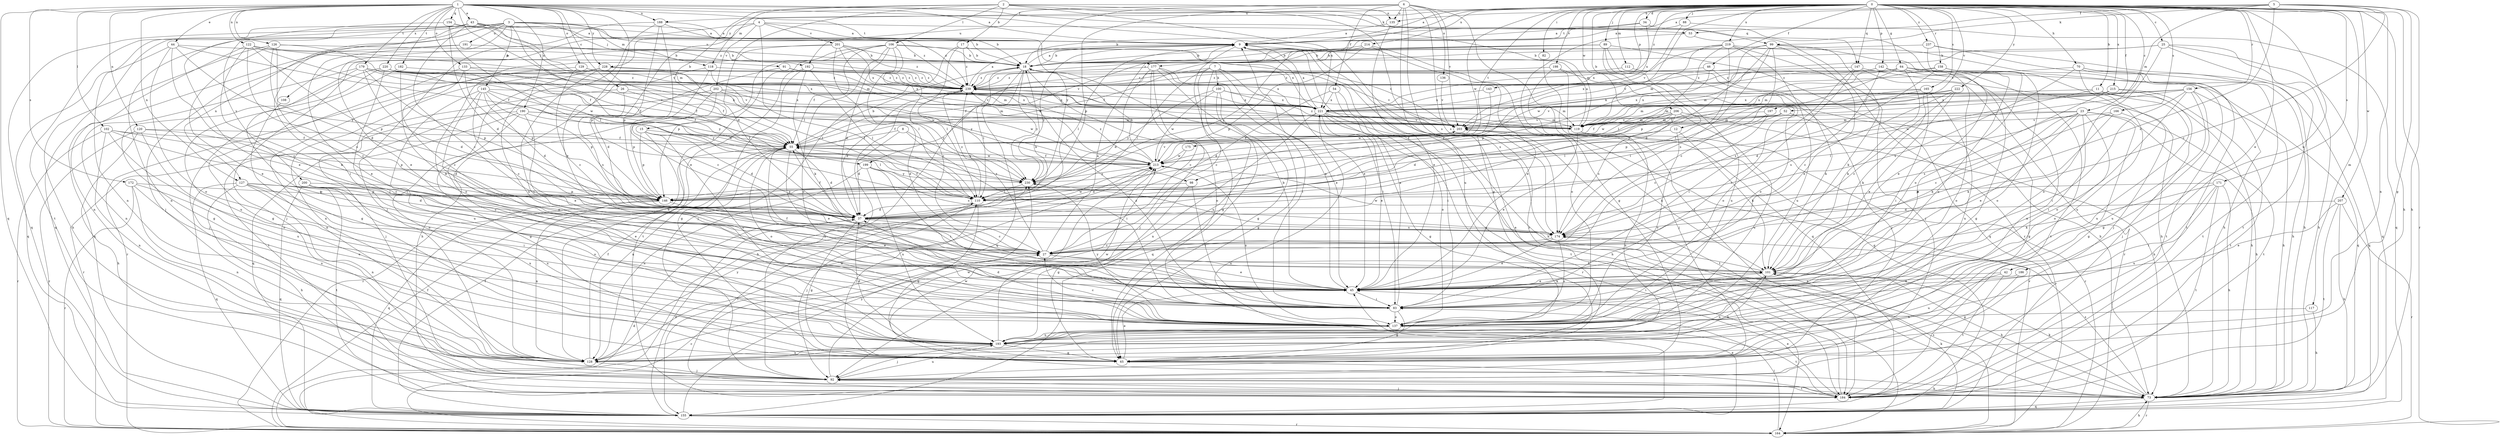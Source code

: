 strict digraph  {
0;
1;
2;
3;
4;
5;
6;
7;
8;
9;
11;
12;
15;
17;
18;
23;
25;
26;
27;
34;
37;
42;
43;
44;
45;
46;
52;
53;
54;
55;
64;
65;
70;
73;
82;
83;
88;
89;
91;
92;
98;
99;
100;
101;
102;
106;
108;
110;
112;
117;
118;
119;
120;
122;
126;
127;
128;
129;
133;
135;
136;
137;
142;
143;
145;
146;
147;
154;
155;
156;
158;
164;
165;
166;
171;
172;
174;
175;
177;
179;
182;
184;
186;
188;
190;
191;
192;
193;
197;
198;
199;
200;
201;
202;
203;
206;
207;
213;
214;
215;
219;
220;
221;
222;
228;
230;
237;
239;
0 -> 9  [label=a];
0 -> 11  [label=b];
0 -> 12  [label=b];
0 -> 23  [label=c];
0 -> 25  [label=c];
0 -> 34  [label=d];
0 -> 42  [label=e];
0 -> 46  [label=f];
0 -> 52  [label=f];
0 -> 64  [label=g];
0 -> 70  [label=h];
0 -> 73  [label=h];
0 -> 82  [label=i];
0 -> 88  [label=j];
0 -> 89  [label=j];
0 -> 98  [label=k];
0 -> 112  [label=m];
0 -> 117  [label=m];
0 -> 142  [label=p];
0 -> 143  [label=p];
0 -> 147  [label=q];
0 -> 156  [label=r];
0 -> 158  [label=r];
0 -> 164  [label=r];
0 -> 165  [label=s];
0 -> 166  [label=s];
0 -> 171  [label=s];
0 -> 175  [label=t];
0 -> 177  [label=t];
0 -> 186  [label=u];
0 -> 188  [label=u];
0 -> 197  [label=v];
0 -> 198  [label=v];
0 -> 199  [label=v];
0 -> 206  [label=w];
0 -> 207  [label=w];
0 -> 213  [label=w];
0 -> 214  [label=x];
0 -> 215  [label=x];
0 -> 219  [label=x];
0 -> 222  [label=y];
0 -> 228  [label=y];
0 -> 237  [label=z];
0 -> 239  [label=z];
1 -> 9  [label=a];
1 -> 26  [label=c];
1 -> 43  [label=e];
1 -> 44  [label=e];
1 -> 45  [label=e];
1 -> 53  [label=f];
1 -> 98  [label=k];
1 -> 102  [label=l];
1 -> 120  [label=n];
1 -> 122  [label=n];
1 -> 126  [label=n];
1 -> 127  [label=n];
1 -> 129  [label=o];
1 -> 133  [label=o];
1 -> 147  [label=q];
1 -> 154  [label=q];
1 -> 155  [label=q];
1 -> 172  [label=s];
1 -> 177  [label=t];
1 -> 179  [label=t];
1 -> 182  [label=t];
1 -> 188  [label=u];
1 -> 190  [label=u];
1 -> 220  [label=x];
1 -> 221  [label=x];
1 -> 228  [label=y];
2 -> 15  [label=b];
2 -> 17  [label=b];
2 -> 37  [label=d];
2 -> 65  [label=g];
2 -> 99  [label=k];
2 -> 106  [label=l];
2 -> 118  [label=m];
2 -> 135  [label=o];
2 -> 174  [label=s];
3 -> 18  [label=b];
3 -> 45  [label=e];
3 -> 91  [label=j];
3 -> 92  [label=j];
3 -> 118  [label=m];
3 -> 127  [label=n];
3 -> 128  [label=n];
3 -> 145  [label=p];
3 -> 155  [label=q];
3 -> 191  [label=u];
3 -> 192  [label=u];
3 -> 199  [label=v];
3 -> 200  [label=v];
4 -> 9  [label=a];
4 -> 108  [label=l];
4 -> 110  [label=l];
4 -> 119  [label=m];
4 -> 146  [label=p];
4 -> 201  [label=v];
4 -> 202  [label=v];
5 -> 9  [label=a];
5 -> 27  [label=c];
5 -> 53  [label=f];
5 -> 65  [label=g];
5 -> 73  [label=h];
5 -> 99  [label=k];
5 -> 119  [label=m];
5 -> 128  [label=n];
5 -> 135  [label=o];
5 -> 174  [label=s];
6 -> 54  [label=f];
6 -> 135  [label=o];
6 -> 136  [label=o];
6 -> 146  [label=p];
6 -> 164  [label=r];
6 -> 174  [label=s];
6 -> 184  [label=t];
6 -> 192  [label=u];
6 -> 193  [label=u];
6 -> 203  [label=v];
6 -> 230  [label=y];
7 -> 27  [label=c];
7 -> 45  [label=e];
7 -> 55  [label=f];
7 -> 73  [label=h];
7 -> 83  [label=i];
7 -> 100  [label=k];
7 -> 110  [label=l];
7 -> 193  [label=u];
8 -> 37  [label=d];
8 -> 55  [label=f];
8 -> 83  [label=i];
8 -> 230  [label=y];
9 -> 18  [label=b];
9 -> 45  [label=e];
9 -> 65  [label=g];
9 -> 110  [label=l];
9 -> 174  [label=s];
9 -> 230  [label=y];
11 -> 37  [label=d];
11 -> 73  [label=h];
11 -> 193  [label=u];
11 -> 221  [label=x];
12 -> 55  [label=f];
12 -> 101  [label=k];
12 -> 137  [label=o];
15 -> 37  [label=d];
15 -> 55  [label=f];
15 -> 110  [label=l];
15 -> 137  [label=o];
15 -> 146  [label=p];
15 -> 164  [label=r];
17 -> 18  [label=b];
17 -> 92  [label=j];
17 -> 110  [label=l];
17 -> 221  [label=x];
17 -> 239  [label=z];
18 -> 9  [label=a];
18 -> 110  [label=l];
18 -> 137  [label=o];
18 -> 155  [label=q];
18 -> 203  [label=v];
18 -> 230  [label=y];
18 -> 239  [label=z];
23 -> 27  [label=c];
23 -> 45  [label=e];
23 -> 65  [label=g];
23 -> 73  [label=h];
23 -> 83  [label=i];
23 -> 101  [label=k];
23 -> 110  [label=l];
23 -> 119  [label=m];
23 -> 137  [label=o];
23 -> 203  [label=v];
25 -> 18  [label=b];
25 -> 73  [label=h];
25 -> 137  [label=o];
25 -> 155  [label=q];
25 -> 184  [label=t];
25 -> 203  [label=v];
26 -> 174  [label=s];
26 -> 184  [label=t];
26 -> 221  [label=x];
26 -> 230  [label=y];
27 -> 9  [label=a];
27 -> 45  [label=e];
27 -> 101  [label=k];
27 -> 239  [label=z];
34 -> 9  [label=a];
34 -> 18  [label=b];
34 -> 137  [label=o];
34 -> 221  [label=x];
37 -> 18  [label=b];
37 -> 27  [label=c];
37 -> 55  [label=f];
37 -> 65  [label=g];
37 -> 174  [label=s];
37 -> 213  [label=w];
42 -> 45  [label=e];
42 -> 184  [label=t];
42 -> 193  [label=u];
43 -> 9  [label=a];
43 -> 18  [label=b];
43 -> 27  [label=c];
43 -> 83  [label=i];
43 -> 119  [label=m];
43 -> 128  [label=n];
43 -> 155  [label=q];
43 -> 184  [label=t];
43 -> 203  [label=v];
43 -> 239  [label=z];
44 -> 18  [label=b];
44 -> 27  [label=c];
44 -> 55  [label=f];
44 -> 137  [label=o];
44 -> 155  [label=q];
44 -> 230  [label=y];
45 -> 9  [label=a];
45 -> 18  [label=b];
45 -> 55  [label=f];
45 -> 83  [label=i];
45 -> 101  [label=k];
46 -> 101  [label=k];
46 -> 146  [label=p];
46 -> 239  [label=z];
52 -> 65  [label=g];
52 -> 110  [label=l];
52 -> 119  [label=m];
52 -> 203  [label=v];
53 -> 65  [label=g];
53 -> 164  [label=r];
54 -> 37  [label=d];
54 -> 83  [label=i];
54 -> 137  [label=o];
54 -> 221  [label=x];
55 -> 18  [label=b];
55 -> 37  [label=d];
55 -> 45  [label=e];
55 -> 128  [label=n];
55 -> 137  [label=o];
55 -> 213  [label=w];
64 -> 65  [label=g];
64 -> 101  [label=k];
64 -> 110  [label=l];
64 -> 146  [label=p];
64 -> 155  [label=q];
64 -> 184  [label=t];
64 -> 221  [label=x];
64 -> 239  [label=z];
65 -> 45  [label=e];
65 -> 110  [label=l];
65 -> 184  [label=t];
70 -> 73  [label=h];
70 -> 155  [label=q];
70 -> 174  [label=s];
70 -> 184  [label=t];
70 -> 193  [label=u];
70 -> 239  [label=z];
73 -> 101  [label=k];
73 -> 155  [label=q];
73 -> 164  [label=r];
73 -> 174  [label=s];
73 -> 213  [label=w];
82 -> 155  [label=q];
83 -> 9  [label=a];
83 -> 65  [label=g];
83 -> 137  [label=o];
83 -> 239  [label=z];
88 -> 9  [label=a];
88 -> 155  [label=q];
88 -> 203  [label=v];
89 -> 18  [label=b];
89 -> 55  [label=f];
89 -> 83  [label=i];
89 -> 137  [label=o];
89 -> 155  [label=q];
89 -> 193  [label=u];
89 -> 239  [label=z];
91 -> 37  [label=d];
91 -> 203  [label=v];
91 -> 239  [label=z];
92 -> 73  [label=h];
92 -> 184  [label=t];
92 -> 193  [label=u];
92 -> 213  [label=w];
92 -> 239  [label=z];
98 -> 65  [label=g];
98 -> 83  [label=i];
98 -> 146  [label=p];
99 -> 18  [label=b];
99 -> 27  [label=c];
99 -> 45  [label=e];
99 -> 101  [label=k];
99 -> 137  [label=o];
99 -> 146  [label=p];
99 -> 174  [label=s];
99 -> 213  [label=w];
100 -> 65  [label=g];
100 -> 119  [label=m];
100 -> 155  [label=q];
100 -> 213  [label=w];
100 -> 221  [label=x];
100 -> 230  [label=y];
101 -> 45  [label=e];
101 -> 73  [label=h];
101 -> 83  [label=i];
101 -> 128  [label=n];
101 -> 230  [label=y];
102 -> 27  [label=c];
102 -> 55  [label=f];
102 -> 128  [label=n];
102 -> 137  [label=o];
102 -> 146  [label=p];
102 -> 164  [label=r];
106 -> 18  [label=b];
106 -> 27  [label=c];
106 -> 37  [label=d];
106 -> 45  [label=e];
106 -> 55  [label=f];
106 -> 128  [label=n];
106 -> 137  [label=o];
106 -> 146  [label=p];
106 -> 203  [label=v];
108 -> 128  [label=n];
110 -> 37  [label=d];
110 -> 55  [label=f];
110 -> 65  [label=g];
110 -> 92  [label=j];
110 -> 239  [label=z];
112 -> 92  [label=j];
112 -> 239  [label=z];
117 -> 73  [label=h];
117 -> 137  [label=o];
118 -> 27  [label=c];
118 -> 73  [label=h];
118 -> 230  [label=y];
118 -> 239  [label=z];
119 -> 9  [label=a];
119 -> 45  [label=e];
119 -> 128  [label=n];
119 -> 164  [label=r];
119 -> 239  [label=z];
120 -> 37  [label=d];
120 -> 55  [label=f];
120 -> 73  [label=h];
120 -> 164  [label=r];
120 -> 193  [label=u];
122 -> 18  [label=b];
122 -> 101  [label=k];
122 -> 119  [label=m];
122 -> 128  [label=n];
122 -> 146  [label=p];
122 -> 174  [label=s];
122 -> 213  [label=w];
126 -> 18  [label=b];
126 -> 27  [label=c];
126 -> 37  [label=d];
126 -> 45  [label=e];
126 -> 55  [label=f];
126 -> 73  [label=h];
127 -> 37  [label=d];
127 -> 73  [label=h];
127 -> 83  [label=i];
127 -> 110  [label=l];
127 -> 128  [label=n];
127 -> 146  [label=p];
127 -> 155  [label=q];
127 -> 193  [label=u];
128 -> 55  [label=f];
128 -> 92  [label=j];
128 -> 101  [label=k];
128 -> 213  [label=w];
128 -> 230  [label=y];
129 -> 27  [label=c];
129 -> 65  [label=g];
129 -> 221  [label=x];
129 -> 239  [label=z];
133 -> 27  [label=c];
133 -> 65  [label=g];
133 -> 146  [label=p];
133 -> 230  [label=y];
133 -> 239  [label=z];
135 -> 9  [label=a];
135 -> 45  [label=e];
136 -> 203  [label=v];
137 -> 27  [label=c];
137 -> 37  [label=d];
137 -> 184  [label=t];
137 -> 193  [label=u];
137 -> 230  [label=y];
142 -> 27  [label=c];
142 -> 119  [label=m];
142 -> 128  [label=n];
142 -> 137  [label=o];
142 -> 239  [label=z];
143 -> 221  [label=x];
143 -> 230  [label=y];
145 -> 27  [label=c];
145 -> 37  [label=d];
145 -> 55  [label=f];
145 -> 137  [label=o];
145 -> 146  [label=p];
145 -> 193  [label=u];
145 -> 221  [label=x];
145 -> 230  [label=y];
146 -> 45  [label=e];
146 -> 128  [label=n];
146 -> 155  [label=q];
147 -> 73  [label=h];
147 -> 83  [label=i];
147 -> 137  [label=o];
147 -> 164  [label=r];
147 -> 239  [label=z];
154 -> 9  [label=a];
154 -> 37  [label=d];
154 -> 45  [label=e];
154 -> 110  [label=l];
154 -> 239  [label=z];
155 -> 37  [label=d];
155 -> 45  [label=e];
155 -> 55  [label=f];
155 -> 101  [label=k];
155 -> 164  [label=r];
155 -> 221  [label=x];
155 -> 230  [label=y];
156 -> 65  [label=g];
156 -> 73  [label=h];
156 -> 83  [label=i];
156 -> 119  [label=m];
156 -> 137  [label=o];
156 -> 193  [label=u];
156 -> 213  [label=w];
156 -> 221  [label=x];
158 -> 92  [label=j];
158 -> 119  [label=m];
158 -> 137  [label=o];
158 -> 174  [label=s];
158 -> 184  [label=t];
158 -> 239  [label=z];
164 -> 18  [label=b];
164 -> 27  [label=c];
164 -> 37  [label=d];
164 -> 55  [label=f];
164 -> 73  [label=h];
164 -> 83  [label=i];
164 -> 174  [label=s];
164 -> 203  [label=v];
165 -> 83  [label=i];
165 -> 101  [label=k];
165 -> 146  [label=p];
165 -> 193  [label=u];
165 -> 213  [label=w];
165 -> 221  [label=x];
166 -> 101  [label=k];
166 -> 174  [label=s];
166 -> 184  [label=t];
166 -> 203  [label=v];
171 -> 73  [label=h];
171 -> 83  [label=i];
171 -> 101  [label=k];
171 -> 146  [label=p];
171 -> 184  [label=t];
171 -> 193  [label=u];
172 -> 128  [label=n];
172 -> 137  [label=o];
172 -> 146  [label=p];
172 -> 164  [label=r];
172 -> 193  [label=u];
174 -> 27  [label=c];
174 -> 45  [label=e];
174 -> 137  [label=o];
174 -> 213  [label=w];
175 -> 110  [label=l];
175 -> 213  [label=w];
177 -> 27  [label=c];
177 -> 37  [label=d];
177 -> 65  [label=g];
177 -> 83  [label=i];
177 -> 92  [label=j];
177 -> 221  [label=x];
177 -> 239  [label=z];
179 -> 37  [label=d];
179 -> 55  [label=f];
179 -> 83  [label=i];
179 -> 128  [label=n];
179 -> 146  [label=p];
179 -> 221  [label=x];
179 -> 239  [label=z];
182 -> 92  [label=j];
182 -> 101  [label=k];
182 -> 239  [label=z];
184 -> 9  [label=a];
184 -> 45  [label=e];
184 -> 92  [label=j];
184 -> 110  [label=l];
186 -> 45  [label=e];
186 -> 65  [label=g];
188 -> 9  [label=a];
188 -> 45  [label=e];
188 -> 92  [label=j];
188 -> 146  [label=p];
188 -> 193  [label=u];
188 -> 239  [label=z];
190 -> 45  [label=e];
190 -> 65  [label=g];
190 -> 119  [label=m];
190 -> 155  [label=q];
190 -> 164  [label=r];
190 -> 203  [label=v];
190 -> 213  [label=w];
191 -> 18  [label=b];
191 -> 45  [label=e];
191 -> 155  [label=q];
192 -> 65  [label=g];
192 -> 101  [label=k];
192 -> 110  [label=l];
192 -> 184  [label=t];
192 -> 239  [label=z];
193 -> 37  [label=d];
193 -> 65  [label=g];
193 -> 92  [label=j];
193 -> 128  [label=n];
193 -> 213  [label=w];
197 -> 27  [label=c];
197 -> 110  [label=l];
197 -> 119  [label=m];
198 -> 73  [label=h];
198 -> 92  [label=j];
198 -> 155  [label=q];
198 -> 239  [label=z];
199 -> 83  [label=i];
199 -> 128  [label=n];
199 -> 174  [label=s];
199 -> 193  [label=u];
199 -> 230  [label=y];
200 -> 45  [label=e];
200 -> 137  [label=o];
200 -> 146  [label=p];
200 -> 155  [label=q];
200 -> 184  [label=t];
200 -> 193  [label=u];
201 -> 18  [label=b];
201 -> 92  [label=j];
201 -> 110  [label=l];
201 -> 137  [label=o];
201 -> 213  [label=w];
201 -> 221  [label=x];
201 -> 239  [label=z];
202 -> 92  [label=j];
202 -> 119  [label=m];
202 -> 128  [label=n];
202 -> 146  [label=p];
202 -> 213  [label=w];
202 -> 221  [label=x];
203 -> 55  [label=f];
203 -> 101  [label=k];
203 -> 184  [label=t];
206 -> 37  [label=d];
206 -> 55  [label=f];
206 -> 73  [label=h];
206 -> 119  [label=m];
206 -> 174  [label=s];
206 -> 193  [label=u];
206 -> 213  [label=w];
207 -> 37  [label=d];
207 -> 45  [label=e];
207 -> 73  [label=h];
207 -> 164  [label=r];
207 -> 184  [label=t];
213 -> 18  [label=b];
213 -> 37  [label=d];
213 -> 55  [label=f];
213 -> 137  [label=o];
213 -> 203  [label=v];
213 -> 230  [label=y];
213 -> 239  [label=z];
214 -> 18  [label=b];
214 -> 45  [label=e];
214 -> 137  [label=o];
214 -> 146  [label=p];
214 -> 230  [label=y];
215 -> 45  [label=e];
215 -> 92  [label=j];
215 -> 119  [label=m];
215 -> 184  [label=t];
215 -> 203  [label=v];
215 -> 221  [label=x];
219 -> 18  [label=b];
219 -> 37  [label=d];
219 -> 73  [label=h];
219 -> 92  [label=j];
219 -> 110  [label=l];
219 -> 119  [label=m];
219 -> 193  [label=u];
219 -> 221  [label=x];
220 -> 55  [label=f];
220 -> 65  [label=g];
220 -> 83  [label=i];
220 -> 119  [label=m];
220 -> 193  [label=u];
220 -> 203  [label=v];
220 -> 213  [label=w];
220 -> 239  [label=z];
221 -> 9  [label=a];
221 -> 45  [label=e];
221 -> 55  [label=f];
221 -> 65  [label=g];
221 -> 73  [label=h];
221 -> 119  [label=m];
221 -> 128  [label=n];
221 -> 164  [label=r];
221 -> 184  [label=t];
221 -> 203  [label=v];
222 -> 27  [label=c];
222 -> 45  [label=e];
222 -> 55  [label=f];
222 -> 174  [label=s];
222 -> 221  [label=x];
228 -> 55  [label=f];
228 -> 83  [label=i];
228 -> 110  [label=l];
228 -> 128  [label=n];
228 -> 164  [label=r];
228 -> 193  [label=u];
228 -> 239  [label=z];
230 -> 110  [label=l];
237 -> 18  [label=b];
237 -> 45  [label=e];
237 -> 73  [label=h];
237 -> 184  [label=t];
239 -> 9  [label=a];
239 -> 37  [label=d];
239 -> 221  [label=x];
}
